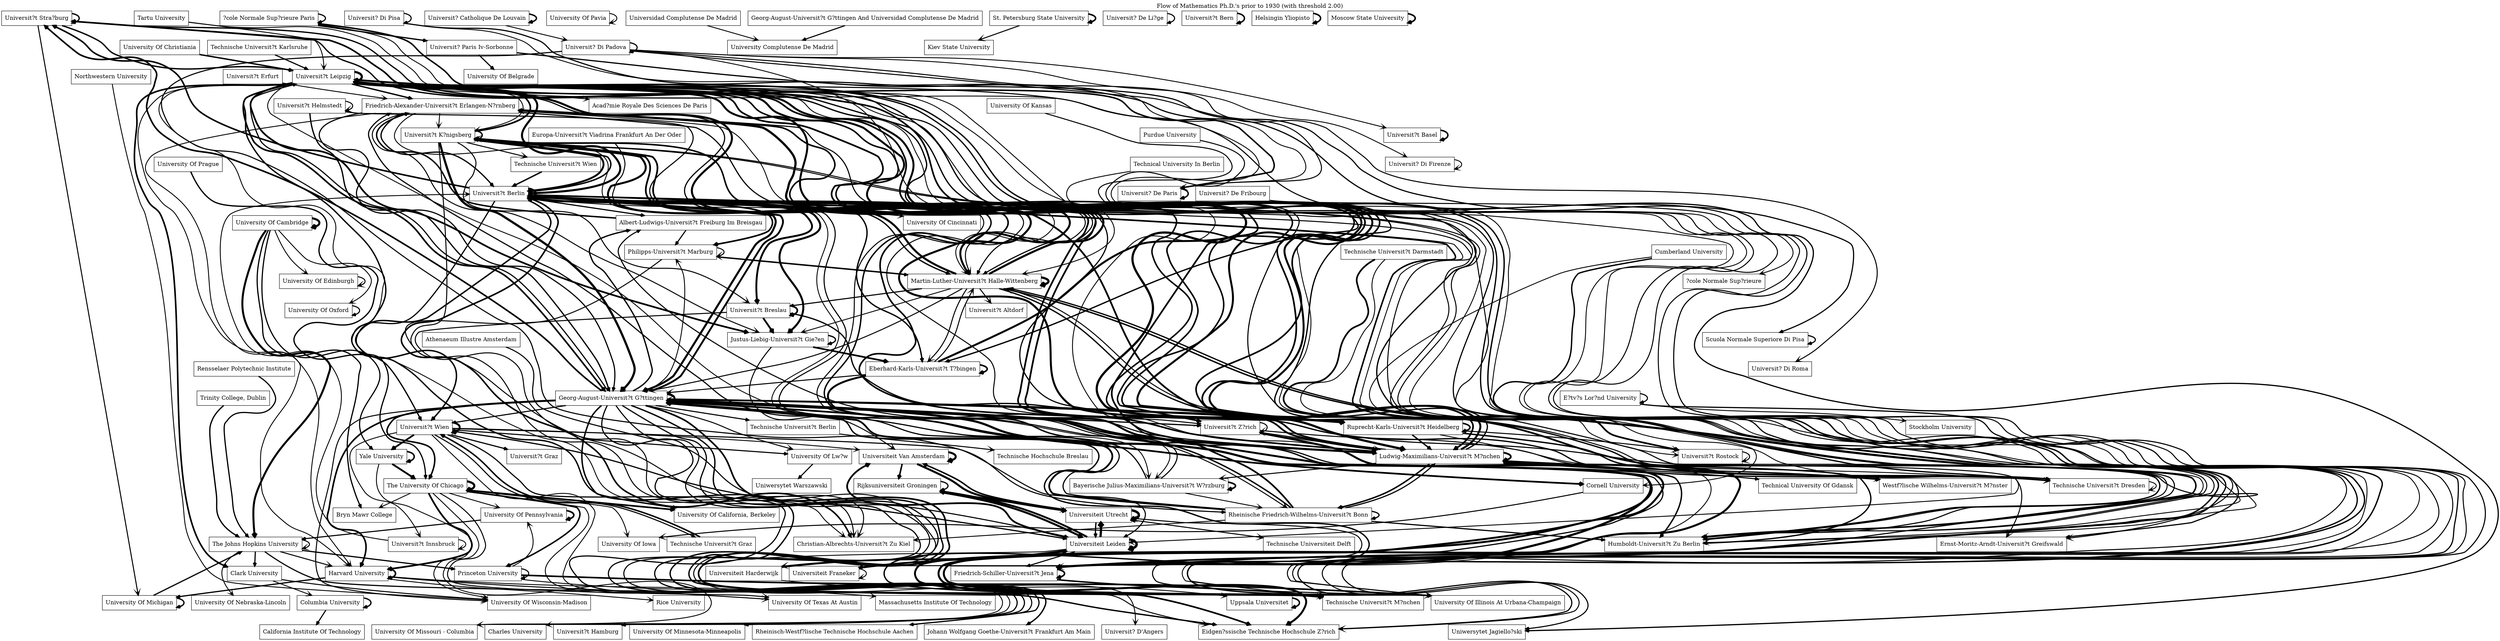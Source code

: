 digraph transition {
 node[shape="rectangle"];
 edge[arrowhead="vee", arrowsize=0.8, weight=0.1]; 
 labelloc="t"; 
 label="Flow of Mathematics Ph.D.'s prior to 1930 (with threshold 2.00)"; 
  "The University Of Chicago" -> "University Of Pennsylvania" [penwidth = 2.1];
  "The Johns Hopkins University" -> "University Of Nebraska-Lincoln" [penwidth = 2.1];
  "Yale University" -> "University Of Missouri - Columbia" [penwidth = 2.1];
  "The University Of Chicago" -> "University Of Missouri - Columbia" [penwidth = 2.1];
  "The University Of Chicago" -> "Bryn Mawr College" [penwidth = 2.1];
  "Northwestern University" -> "University Of Wisconsin-Madison" [penwidth = 2.1];
  "The University Of Chicago" -> "University Of Wisconsin-Madison" [penwidth = 2.1];
  "University Of Cambridge" -> "University Of Edinburgh" [penwidth = 2.1];
  "E?tv?s Lor?nd University" -> "Stockholm University" [penwidth = 2.1];
  "Friedrich-Alexander-Universit?t Erlangen-N?rnberg" -> "Universit?t K?nigsberg" [penwidth = 2.1];
  "Princeton University" -> "University Of Pennsylvania" [penwidth = 2.1];
  "Cumberland University" -> "Cornell University" [penwidth = 2.1];
  "Universit?t Berlin" -> "University Of Cincinnati" [penwidth = 2.1];
  "University Of Pavia" -> "University Of Pavia" [penwidth = 2.1];
  "Harvard University" -> "Massachusetts Institute Of Technology" [penwidth = 2.1];
  "The University Of Chicago" -> "University Of Iowa" [penwidth = 2.1];
  "Humboldt-Universit?t Zu Berlin" -> "Universit?t Berlin" [penwidth = 2.1];
  "Princeton University" -> "Massachusetts Institute Of Technology" [penwidth = 2.1];
  "Rheinische Friedrich-Wilhelms-Universit?t Bonn" -> "Christian-Albrechts-Universit?t Zu Kiel" [penwidth = 2.1];
  "Universit?t Leipzig" -> "Christian-Albrechts-Universit?t Zu Kiel" [penwidth = 2.1];
  "Universit?t Innsbruck" -> "Universit?t Berlin" [penwidth = 2.1];
  "Universit?t Leipzig" -> "Universit?t Rostock" [penwidth = 2.1];
  "Universit?t Leipzig" -> "Acad?mie Royale Des Sciences De Paris" [penwidth = 2.1];
  "Harvard University" -> "Rice University" [penwidth = 2.1];
  "Universit?t Z?rich" -> "Ludwig-Maximilians-Universit?t M?nchen" [penwidth = 2.1];
  "Ludwig-Maximilians-Universit?t M?nchen" -> "Westf?lische Wilhelms-Universit?t M?nster" [penwidth = 2.1];
  "Universit?t Leipzig" -> "Bayerische Julius-Maximilians-Universit?t W?rzburg" [penwidth = 2.1];
  "Universit?t Innsbruck" -> "Universit?t Innsbruck" [penwidth = 2.1];
  "Ludwig-Maximilians-Universit?t M?nchen" -> "Technische Universit?t Dresden" [penwidth = 2.1];
  "Martin-Luther-Universit?t Halle-Wittenberg" -> "Justus-Liebig-Universit?t Gie?en" [penwidth = 2.1];
  "Technical University In Berlin" -> "Technische Universit?t M?nchen" [penwidth = 2.1];
  "Bayerische Julius-Maximilians-Universit?t W?rzburg" -> "Rheinische Friedrich-Wilhelms-Universit?t Bonn" [penwidth = 2.1];
  "Technische Universit?t Darmstadt" -> "Technische Universit?t Dresden" [penwidth = 2.1];
  "Friedrich-Alexander-Universit?t Erlangen-N?rnberg" -> "Harvard University" [penwidth = 2.1];
  "Humboldt-Universit?t Zu Berlin" -> "Universit?t Leipzig" [penwidth = 2.1];
  "Tartu University" -> "Humboldt-Universit?t Zu Berlin" [penwidth = 2.1];
  "Universit?t Leipzig" -> "Harvard University" [penwidth = 2.1];
  "Universit?t Erfurt" -> "Friedrich-Alexander-Universit?t Erlangen-N?rnberg" [penwidth = 2.1];
  "University Of Cambridge" -> "University Of Oxford" [penwidth = 2.1];
  "Ludwig-Maximilians-Universit?t M?nchen" -> "Universit?t Z?rich" [penwidth = 2.1];
  "Universit?t Leipzig" -> "Universit?t K?nigsberg" [penwidth = 2.1];
  "Clark University" -> "Columbia University" [penwidth = 2.1];
  "Universit?t Wien" -> "Universiteit Van Amsterdam" [penwidth = 2.1];
  "Rijksuniversiteit Groningen" -> "Universiteit Utrecht" [penwidth = 2.1];
  "Universit?t Leipzig" -> "Technische Universit?t M?nchen" [penwidth = 2.1];
  "Friedrich-Alexander-Universit?t Erlangen-N?rnberg" -> "Martin-Luther-Universit?t Halle-Wittenberg" [penwidth = 2.1];
  "Universit? Catholique De Louvain" -> "Universit? Di Padova" [penwidth = 2.1];
  "Universiteit Leiden" -> "Universit? D'Angers" [penwidth = 2.1];
  "Universit?t Berlin" -> "Bayerische Julius-Maximilians-Universit?t W?rzburg" [penwidth = 2.1];
  "Martin-Luther-Universit?t Halle-Wittenberg" -> "Philipps-Universit?t Marburg" [penwidth = 2.1];
  "Universit? Di Padova" -> "Martin-Luther-Universit?t Halle-Wittenberg" [penwidth = 2.1];
  "Universit? Di Padova" -> "Universit?t Basel" [penwidth = 2.1];
  "Universiteit Franeker" -> "Universiteit Franeker" [penwidth = 2.1];
  "Universit? Di Firenze" -> "Universit? Di Firenze" [penwidth = 2.1];
  "Ruprecht-Karls-Universit?t Heidelberg" -> "Universiteit Leiden" [penwidth = 2.1];
  "Universiteit Harderwijk" -> "Uppsala Universitet" [penwidth = 2.1];
  "Tartu University" -> "Universit?t Leipzig" [penwidth = 2.1];
  "Universit?t Wien" -> "Charles University" [penwidth = 2.1];
  "Friedrich-Schiller-Universit?t Jena" -> "Friedrich-Alexander-Universit?t Erlangen-N?rnberg" [penwidth = 2.1];
  "Universidad Complutense De Madrid" -> "University Complutense De Madrid" [penwidth = 2.1];
  "Technische Universit?t Dresden" -> "Technische Universit?t Dresden" [penwidth = 2.1];
  "Ruprecht-Karls-Universit?t Heidelberg" -> "Georg-August-Universit?t G?ttingen" [penwidth = 2.1];
  "?cole Normale Sup?rieure Paris" -> "?cole Normale Sup?rieure" [penwidth = 2.1];
  "Universit? Di Padova" -> "Universit? Di Firenze" [penwidth = 2.1];
  "Universit?t Wien" -> "Universit?t Innsbruck" [penwidth = 2.1];
  "Georg-August-Universit?t G?ttingen" -> "Philipps-Universit?t Marburg" [penwidth = 2.1];
  "Universit? Di Pisa" -> "Universit? De Paris" [penwidth = 2.1];
  "The University Of Chicago" -> "University Of Texas At Austin" [penwidth = 2.4];
  "University Of Kansas" -> "University Of Illinois At Urbana-Champaign" [penwidth = 2.4];
  "Purdue University" -> "University Of Illinois At Urbana-Champaign" [penwidth = 2.4];
  "Universit?t Stra?burg" -> "University Of Michigan" [penwidth = 2.4];
  "Georg-August-Universit?t G?ttingen" -> "University Of Wisconsin-Madison" [penwidth = 2.4];
  "Clark University" -> "University Of Wisconsin-Madison" [penwidth = 2.4];
  "Cornell University" -> "University Of Iowa" [penwidth = 2.4];
  "Philipps-Universit?t Marburg" -> "Christian-Albrechts-Universit?t Zu Kiel" [penwidth = 2.4];
  "Universit?t Berlin" -> "Rheinische Friedrich-Wilhelms-Universit?t Bonn" [penwidth = 2.4];
  "Universit?t Rostock" -> "Universit?t Rostock" [penwidth = 2.4];
  "Universit?t Z?rich" -> "Ernst-Moritz-Arndt-Universit?t Greifswald" [penwidth = 2.4];
  "Ludwig-Maximilians-Universit?t M?nchen" -> "Bayerische Julius-Maximilians-Universit?t W?rzburg" [penwidth = 2.4];
  "Humboldt-Universit?t Zu Berlin" -> "Martin-Luther-Universit?t Halle-Wittenberg" [penwidth = 2.4];
  "Universit?t Berlin" -> "Friedrich-Schiller-Universit?t Jena" [penwidth = 2.4];
  "Universit?t Breslau" -> "Christian-Albrechts-Universit?t Zu Kiel" [penwidth = 2.4];
  "Universit?t K?nigsberg" -> "Humboldt-Universit?t Zu Berlin" [penwidth = 2.4];
  "Technische Universit?t Berlin" -> "Technische Hochschule Breslau" [penwidth = 2.4];
  "St. Petersburg State University" -> "Kiev State University" [penwidth = 2.4];
  "Georg-August-Universit?t G?ttingen" -> "University Of Lw?w" [penwidth = 2.4];
  "Universit?t K?nigsberg" -> "Technische Universit?t Wien" [penwidth = 2.4];
  "Harvard University" -> "University Of Texas At Austin" [penwidth = 2.4];
  "Humboldt-Universit?t Zu Berlin" -> "Universit?t K?nigsberg" [penwidth = 2.4];
  "Universit?t Berlin" -> "Ernst-Moritz-Arndt-Universit?t Greifswald" [penwidth = 2.4];
  "Universit? De Fribourg" -> "Eidgen?ssische Technische Hochschule Z?rich" [penwidth = 2.4];
  "Universit?t K?nigsberg" -> "Eidgen?ssische Technische Hochschule Z?rich" [penwidth = 2.4];
  "Universiteit Franeker" -> "Universiteit Utrecht" [penwidth = 2.4];
  "Universiteit Utrecht" -> "Technische Universiteit Delft" [penwidth = 2.4];
  "Universit?t Z?rich" -> "Universit?t Z?rich" [penwidth = 2.4];
  "University Of Edinburgh" -> "University Of Edinburgh" [penwidth = 2.4];
  "Universiteit Leiden" -> "Universiteit Harderwijk" [penwidth = 2.4];
  "Ruprecht-Karls-Universit?t Heidelberg" -> "Universit?t Rostock" [penwidth = 2.4];
  "Philipps-Universit?t Marburg" -> "Philipps-Universit?t Marburg" [penwidth = 2.4];
  "Martin-Luther-Universit?t Halle-Wittenberg" -> "Universit?t Altdorf" [penwidth = 2.4];
  "Universit?t Helmstedt" -> "Universit?t Helmstedt" [penwidth = 2.4];
  "Universit?t Berlin" -> "Universit?t Z?rich" [penwidth = 2.4];
  "Eberhard-Karls-Universit?t T?bingen" -> "Martin-Luther-Universit?t Halle-Wittenberg" [penwidth = 2.4];
  "Justus-Liebig-Universit?t Gie?en" -> "Universiteit Van Amsterdam" [penwidth = 2.4];
  "Universit? Di Padova" -> "Universit? Di Roma" [penwidth = 2.4];
  "Martin-Luther-Universit?t Halle-Wittenberg" -> "Eberhard-Karls-Universit?t T?bingen" [penwidth = 2.4];
  "Martin-Luther-Universit?t Halle-Wittenberg" -> "Georg-August-Universit?t G?ttingen" [penwidth = 2.4];
  "Eberhard-Karls-Universit?t T?bingen" -> "Georg-August-Universit?t G?ttingen" [penwidth = 2.4];
  "Europa-Universit?t Viadrina Frankfurt An Der Oder" -> "Martin-Luther-Universit?t Halle-Wittenberg" [penwidth = 2.4];
  "Universit?t K?nigsberg" -> "Universit?t Breslau" [penwidth = 2.4];
  "The Johns Hopkins University" -> "The Johns Hopkins University" [penwidth = 2.4];
  "Friedrich-Alexander-Universit?t Erlangen-N?rnberg" -> "Justus-Liebig-Universit?t Gie?en" [penwidth = 2.4];
  "The Johns Hopkins University" -> "Harvard University" [penwidth = 2.4];
  "Universit? Di Padova" -> "Universit? De Paris" [penwidth = 2.4];
  "Georg-August-Universit?t G?ttingen" -> "University Of Illinois At Urbana-Champaign" [penwidth = 2.6];
  "Georg-August-Universit?t G?ttingen" -> "University Of Minnesota-Minneapolis" [penwidth = 2.6];
  "University Of Lw?w" -> "Uniwersytet Warszawski" [penwidth = 2.6];
  "Philipps-Universit?t Marburg" -> "Martin-Luther-Universit?t Halle-Wittenberg" [penwidth = 2.6];
  "University Of Pennsylvania" -> "The Johns Hopkins University" [penwidth = 2.6];
  "E?tv?s Lor?nd University" -> "E?tv?s Lor?nd University" [penwidth = 2.6];
  "Albert-Ludwigs-Universit?t Freiburg Im Breisgau" -> "Philipps-Universit?t Marburg" [penwidth = 2.6];
  "Georg-August-Universit?t G?ttingen" -> "Technische Universit?t Berlin" [penwidth = 2.6];
  "Universit?t Leipzig" -> "Uniwersytet Jagiello?ski" [penwidth = 2.6];
  "Universit?t Wien" -> "Rheinische Friedrich-Wilhelms-Universit?t Bonn" [penwidth = 2.6];
  "Westf?lische Wilhelms-Universit?t M?nster" -> "Ludwig-Maximilians-Universit?t M?nchen" [penwidth = 2.6];
  "Friedrich-Alexander-Universit?t Erlangen-N?rnberg" -> "Humboldt-Universit?t Zu Berlin" [penwidth = 2.6];
  "Ludwig-Maximilians-Universit?t M?nchen" -> "Technical University Of Gdansk" [penwidth = 2.6];
  "Georg-August-Universit?t G?ttingen" -> "Universit?t Wien" [penwidth = 2.6];
  "Universit?t Wien" -> "Technische Universit?t Graz" [penwidth = 2.6];
  "Ludwig-Maximilians-Universit?t M?nchen" -> "Albert-Ludwigs-Universit?t Freiburg Im Breisgau" [penwidth = 2.6];
  "Martin-Luther-Universit?t Halle-Wittenberg" -> "Universit?t Breslau" [penwidth = 2.6];
  "Universit? De Li?ge" -> "Universit? De Li?ge" [penwidth = 2.6];
  "Universit? Di Padova" -> "Universiteit Leiden" [penwidth = 2.6];
  "University Of Oxford" -> "University Of Oxford" [penwidth = 2.6];
  "Bayerische Julius-Maximilians-Universit?t W?rzburg" -> "Universit?t Berlin" [penwidth = 2.6];
  "Universiteit Leiden" -> "Friedrich-Schiller-Universit?t Jena" [penwidth = 2.6];
  "Universit?t Helmstedt" -> "Martin-Luther-Universit?t Halle-Wittenberg" [penwidth = 2.6];
  "Athenaeum Illustre Amsterdam" -> "Universiteit Leiden" [penwidth = 2.6];
  "Universit? Di Pisa" -> "Universit? Di Pisa" [penwidth = 2.6];
  "Columbia University" -> "California Institute Of Technology" [penwidth = 2.6];
  "Universit?t Wien" -> "University Of Lw?w" [penwidth = 2.6];
  "Georg-August-Universit?t G?ttingen And Universidad Complutense De Madrid" -> "University Complutense De Madrid" [penwidth = 2.6];
  "Universiteit Franeker" -> "Universiteit Leiden" [penwidth = 2.6];
  "Princeton University" -> "Princeton University" [penwidth = 2.6];
  "The Johns Hopkins University" -> "University Of Illinois At Urbana-Champaign" [penwidth = 2.8];
  "The Johns Hopkins University" -> "Clark University" [penwidth = 2.8];
  "University Of Cambridge" -> "Yale University" [penwidth = 2.8];
  "Georg-August-Universit?t G?ttingen" -> "Universit?t Hamburg" [penwidth = 2.8];
  "Universit? Paris Iv-Sorbonne" -> "University Of Belgrade" [penwidth = 2.8];
  "Universit?t Berlin" -> "Albert-Ludwigs-Universit?t Freiburg Im Breisgau" [penwidth = 2.8];
  "Universit?t Leipzig" -> "Ernst-Moritz-Arndt-Universit?t Greifswald" [penwidth = 2.8];
  "Universit?t Wien" -> "Universit?t Hamburg" [penwidth = 2.8];
  "Universit? Di Pisa" -> "Scuola Normale Superiore Di Pisa" [penwidth = 2.8];
  "Friedrich-Alexander-Universit?t Erlangen-N?rnberg" -> "Technische Universit?t M?nchen" [penwidth = 2.8];
  "Rheinische Friedrich-Wilhelms-Universit?t Bonn" -> "Ludwig-Maximilians-Universit?t M?nchen" [penwidth = 2.8];
  "Technische Universit?t Karlsruhe" -> "Universit?t Leipzig" [penwidth = 2.8];
  "Rheinische Friedrich-Wilhelms-Universit?t Bonn" -> "Friedrich-Alexander-Universit?t Erlangen-N?rnberg" [penwidth = 2.8];
  "E?tv?s Lor?nd University" -> "Eidgen?ssische Technische Hochschule Z?rich" [penwidth = 2.8];
  "Universit?t Wien" -> "Universit?t Graz" [penwidth = 2.8];
  "?cole Normale Sup?rieure Paris" -> "?cole Normale Sup?rieure Paris" [penwidth = 2.8];
  "Universit?t Leipzig" -> "Martin-Luther-Universit?t Halle-Wittenberg" [penwidth = 2.8];
  "Friedrich-Alexander-Universit?t Erlangen-N?rnberg" -> "Georg-August-Universit?t G?ttingen" [penwidth = 2.8];
  "Georg-August-Universit?t G?ttingen" -> "Universit?t Leipzig" [penwidth = 2.8];
  "Bayerische Julius-Maximilians-Universit?t W?rzburg" -> "Georg-August-Universit?t G?ttingen" [penwidth = 2.8];
  "Scuola Normale Superiore Di Pisa" -> "Scuola Normale Superiore Di Pisa" [penwidth = 2.8];
  "Rheinische Friedrich-Wilhelms-Universit?t Bonn" -> "Humboldt-Universit?t Zu Berlin" [penwidth = 2.8];
  "Universit? Di Padova" -> "Universit? Di Padova" [penwidth = 2.8];
  "Universit?t Berlin" -> "The University Of Chicago" [penwidth = 2.9];
  "Harvard University" -> "University Of Michigan" [penwidth = 2.9];
  "The Johns Hopkins University" -> "Princeton University" [penwidth = 2.9];
  "University Of Cambridge" -> "Bryn Mawr College" [penwidth = 2.9];
  "University Of Michigan" -> "The Johns Hopkins University" [penwidth = 2.9];
  "Universit? Paris Iv-Sorbonne" -> "Uniwersytet Jagiello?ski" [penwidth = 2.9];
  "Rheinische Friedrich-Wilhelms-Universit?t Bonn" -> "Rheinische Friedrich-Wilhelms-Universit?t Bonn" [penwidth = 2.9];
  "Georg-August-Universit?t G?ttingen" -> "Universit?t Z?rich" [penwidth = 2.9];
  "Universit?t Wien" -> "Universiteit Leiden" [penwidth = 2.9];
  "Georg-August-Universit?t G?ttingen" -> "Rheinisch-Westf?lische Technische Hochschule Aachen" [penwidth = 2.9];
  "Rijksuniversiteit Groningen" -> "Rijksuniversiteit Groningen" [penwidth = 2.9];
  "Rensselaer Polytechnic Institute" -> "The Johns Hopkins University" [penwidth = 2.9];
  "Trinity College, Dublin" -> "The Johns Hopkins University" [penwidth = 3.1];
  "Friedrich-Alexander-Universit?t Erlangen-N?rnberg" -> "Universit?t Berlin" [penwidth = 3.1];
  "?cole Normale Sup?rieure Paris" -> "Universit? Paris Iv-Sorbonne" [penwidth = 3.1];
  "Ludwig-Maximilians-Universit?t M?nchen" -> "Universit?t Stra?burg" [penwidth = 3.1];
  "Universit?t Leipzig" -> "Technische Universit?t Dresden" [penwidth = 3.1];
  "Universit?t Breslau" -> "Technische Universit?t Dresden" [penwidth = 3.1];
  "Columbia University" -> "Columbia University" [penwidth = 3.1];
  "Justus-Liebig-Universit?t Gie?en" -> "Justus-Liebig-Universit?t Gie?en" [penwidth = 3.1];
  "Friedrich-Schiller-Universit?t Jena" -> "Martin-Luther-Universit?t Halle-Wittenberg" [penwidth = 3.1];
  "University Of Prague" -> "Universit?t Wien" [penwidth = 3.1];
  "Universiteit Utrecht" -> "Universiteit Leiden" [penwidth = 3.1];
  "Universit?t Leipzig" -> "Friedrich-Schiller-Universit?t Jena" [penwidth = 3.1];
  "Universit?t Helmstedt" -> "Georg-August-Universit?t G?ttingen" [penwidth = 3.1];
  "Ludwig-Maximilians-Universit?t M?nchen" -> "Humboldt-Universit?t Zu Berlin" [penwidth = 3.2];
  "Universit?t Berlin" -> "Martin-Luther-Universit?t Halle-Wittenberg" [penwidth = 3.2];
  "Georg-August-Universit?t G?ttingen" -> "Albert-Ludwigs-Universit?t Freiburg Im Breisgau" [penwidth = 3.2];
  "University Of Michigan" -> "University Of Michigan" [penwidth = 3.2];
  "Universit?t Stra?burg" -> "Universit?t Stra?burg" [penwidth = 3.2];
  "Martin-Luther-Universit?t Halle-Wittenberg" -> "Humboldt-Universit?t Zu Berlin" [penwidth = 3.2];
  "Universit?t Stra?burg" -> "Eberhard-Karls-Universit?t T?bingen" [penwidth = 3.2];
  "Cumberland University" -> "University Of Illinois At Urbana-Champaign" [penwidth = 3.3];
  "Ruprecht-Karls-Universit?t Heidelberg" -> "Technische Universit?t Dresden" [penwidth = 3.3];
  "Georg-August-Universit?t G?ttingen" -> "Johann Wolfgang Goethe-Universit?t Frankfurt Am Main" [penwidth = 3.3];
  "Georg-August-Universit?t G?ttingen" -> "Technische Universit?t M?nchen" [penwidth = 3.3];
  "Universit?t Stra?burg" -> "Universit?t Leipzig" [penwidth = 3.3];
  "Universit?t K?nigsberg" -> "Universit?t K?nigsberg" [penwidth = 3.3];
  "Universit?t Leipzig" -> "Eidgen?ssische Technische Hochschule Z?rich" [penwidth = 3.3];
  "Friedrich-Schiller-Universit?t Jena" -> "Universit?t Leipzig" [penwidth = 3.3];
  "Universit?t Leipzig" -> "Friedrich-Alexander-Universit?t Erlangen-N?rnberg" [penwidth = 3.3];
  "Universiteit Leiden" -> "Universiteit Franeker" [penwidth = 3.3];
  "Universit?t Berlin" -> "Eberhard-Karls-Universit?t T?bingen" [penwidth = 3.3];
  "Technische Universit?t Wien" -> "Universit?t Berlin" [penwidth = 3.4];
  "Ruprecht-Karls-Universit?t Heidelberg" -> "Ludwig-Maximilians-Universit?t M?nchen" [penwidth = 3.4];
  "Rheinische Friedrich-Wilhelms-Universit?t Bonn" -> "Universit?t Berlin" [penwidth = 3.4];
  "Universit? Catholique De Louvain" -> "Universit? Catholique De Louvain" [penwidth = 3.4];
  "Georg-August-Universit?t G?ttingen" -> "Humboldt-Universit?t Zu Berlin" [penwidth = 3.4];
  "Universit? De Paris" -> "Universit? De Paris" [penwidth = 3.4];
  "University Of Christiania" -> "Universit?t Leipzig" [penwidth = 3.4];
  "Georg-August-Universit?t G?ttingen" -> "University Of California, Berkeley" [penwidth = 3.5];
  "Albert-Ludwigs-Universit?t Freiburg Im Breisgau" -> "Friedrich-Alexander-Universit?t Erlangen-N?rnberg" [penwidth = 3.5];
  "Universit?t Berlin" -> "Universit?t K?nigsberg" [penwidth = 3.5];
  "Martin-Luther-Universit?t Halle-Wittenberg" -> "Friedrich-Schiller-Universit?t Jena" [penwidth = 3.5];
  "Universit?t Berlin" -> "Universit?t Wien" [penwidth = 3.5];
  "Universit?t Bern" -> "Universit?t Bern" [penwidth = 3.5];
  "The University Of Chicago" -> "Princeton University" [penwidth = 3.6];
  "Technische Universit?t Graz" -> "Universit?t Wien" [penwidth = 3.6];
  "Ludwig-Maximilians-Universit?t M?nchen" -> "Rheinische Friedrich-Wilhelms-Universit?t Bonn" [penwidth = 3.6];
  "Friedrich-Schiller-Universit?t Jena" -> "Technische Universit?t M?nchen" [penwidth = 3.6];
  "Yale University" -> "Yale University" [penwidth = 3.6];
  "Uppsala Universitet" -> "Uppsala Universitet" [penwidth = 3.6];
  "Georg-August-Universit?t G?ttingen" -> "Ludwig-Maximilians-Universit?t M?nchen" [penwidth = 3.6];
  "?cole Normale Sup?rieure Paris" -> "Universit? De Paris" [penwidth = 3.6];
  "Universit?t Basel" -> "Universit?t Basel" [penwidth = 3.6];
  "Universiteit Utrecht" -> "Universiteit Van Amsterdam" [penwidth = 3.6];
  "Ruprecht-Karls-Universit?t Heidelberg" -> "Ruprecht-Karls-Universit?t Heidelberg" [penwidth = 3.6];
  "Georg-August-Universit?t G?ttingen" -> "The University Of Chicago" [penwidth = 3.7];
  "Universit?t K?nigsberg" -> "Ruprecht-Karls-Universit?t Heidelberg" [penwidth = 3.7];
  "Helsingin Yliopisto" -> "Helsingin Yliopisto" [penwidth = 3.7];
  "Universit?t Leipzig" -> "Universit?t Z?rich" [penwidth = 3.7];
  "Universiteit Van Amsterdam" -> "Rijksuniversiteit Groningen" [penwidth = 3.7];
  "Universit?t Berlin" -> "Humboldt-Universit?t Zu Berlin" [penwidth = 3.7];
  "St. Petersburg State University" -> "St. Petersburg State University" [penwidth = 3.7];
  "Eberhard-Karls-Universit?t T?bingen" -> "Eberhard-Karls-Universit?t T?bingen" [penwidth = 3.8];
  "Moscow State University" -> "Moscow State University" [penwidth = 3.8];
  "Universit?t Berlin" -> "Christian-Albrechts-Universit?t Zu Kiel" [penwidth = 3.8];
  "Ruprecht-Karls-Universit?t Heidelberg" -> "Friedrich-Alexander-Universit?t Erlangen-N?rnberg" [penwidth = 3.8];
  "Universiteit Utrecht" -> "Rijksuniversiteit Groningen" [penwidth = 3.8];
  "Universit?t Berlin" -> "Universit?t Stra?burg" [penwidth = 3.8];
  "Friedrich-Schiller-Universit?t Jena" -> "Friedrich-Schiller-Universit?t Jena" [penwidth = 3.8];
  "Princeton University" -> "University Of Illinois At Urbana-Champaign" [penwidth = 3.9];
  "Universit?t Berlin" -> "Philipps-Universit?t Marburg" [penwidth = 3.9];
  "Bayerische Julius-Maximilians-Universit?t W?rzburg" -> "Bayerische Julius-Maximilians-Universit?t W?rzburg" [penwidth = 3.9];
  "Harvard University" -> "Harvard University" [penwidth = 3.9];
  "Universit?t Leipzig" -> "Clark University" [penwidth = 3.9];
  "Georg-August-Universit?t G?ttingen" -> "Harvard University" [penwidth = 3.9];
  "Ludwig-Maximilians-Universit?t M?nchen" -> "Universit?t Berlin" [penwidth = 3.9];
  "Georg-August-Universit?t G?ttingen" -> "Universit?t Stra?burg" [penwidth = 3.9];
  "University Of Pennsylvania" -> "University Of Pennsylvania" [penwidth = 4.0];
  "Ruprecht-Karls-Universit?t Heidelberg" -> "Universit?t Stra?burg" [penwidth = 4.0];
  "Universit?t K?nigsberg" -> "Universit?t Leipzig" [penwidth = 4.0];
  "The University Of Chicago" -> "University Of California, Berkeley" [penwidth = 4.0];
  "Georg-August-Universit?t G?ttingen" -> "Eidgen?ssische Technische Hochschule Z?rich" [penwidth = 4.0];
  "Universit?t Leipzig" -> "Georg-August-Universit?t G?ttingen" [penwidth = 4.0];
  "Technische Universit?t Darmstadt" -> "Universit?t Rostock" [penwidth = 4.1];
  "Universit?t Wien" -> "Yale University" [penwidth = 4.1];
  "Universit?t Leipzig" -> "Ludwig-Maximilians-Universit?t M?nchen" [penwidth = 4.1];
  "Rheinische Friedrich-Wilhelms-Universit?t Bonn" -> "Universit?t Leipzig" [penwidth = 4.1];
  "Justus-Liebig-Universit?t Gie?en" -> "Eberhard-Karls-Universit?t T?bingen" [penwidth = 4.1];
  "Universit?t Breslau" -> "Universit?t Breslau" [penwidth = 4.1];
  "Universiteit Harderwijk" -> "Universiteit Leiden" [penwidth = 4.2];
  "The University Of Chicago" -> "Harvard University" [penwidth = 4.2];
  "Universit?t Leipzig" -> "Justus-Liebig-Universit?t Gie?en" [penwidth = 4.2];
  "Ludwig-Maximilians-Universit?t M?nchen" -> "Universit?t K?nigsberg" [penwidth = 4.2];
  "Georg-August-Universit?t G?ttingen" -> "Cornell University" [penwidth = 4.2];
  "Universit?t K?nigsberg" -> "Ludwig-Maximilians-Universit?t M?nchen" [penwidth = 4.2];
  "Ludwig-Maximilians-Universit?t M?nchen" -> "Ludwig-Maximilians-Universit?t M?nchen" [penwidth = 4.3];
  "Georg-August-Universit?t G?ttingen" -> "Ruprecht-Karls-Universit?t Heidelberg" [penwidth = 4.3];
  "Universit?t Berlin" -> "Westf?lische Wilhelms-Universit?t M?nster" [penwidth = 4.3];
  "Rheinische Friedrich-Wilhelms-Universit?t Bonn" -> "Georg-August-Universit?t G?ttingen" [penwidth = 4.3];
  "Universiteit Leiden" -> "Universiteit Van Amsterdam" [penwidth = 4.3];
  "Yale University" -> "The University Of Chicago" [penwidth = 4.4];
  "Universit?t Breslau" -> "Justus-Liebig-Universit?t Gie?en" [penwidth = 4.4];
  "Universiteit Leiden" -> "Rijksuniversiteit Groningen" [penwidth = 4.5];
  "Georg-August-Universit?t G?ttingen" -> "Universit?t Berlin" [penwidth = 4.5];
  "Universit?t Berlin" -> "Universit?t Breslau" [penwidth = 4.6];
  "Universit?t K?nigsberg" -> "Universit?t Berlin" [penwidth = 4.6];
  "Eberhard-Karls-Universit?t T?bingen" -> "Technische Universit?t M?nchen" [penwidth = 4.7];
  "Ludwig-Maximilians-Universit?t M?nchen" -> "Georg-August-Universit?t G?ttingen" [penwidth = 4.7];
  "Ludwig-Maximilians-Universit?t M?nchen" -> "Universit?t Leipzig" [penwidth = 4.8];
  "Ruprecht-Karls-Universit?t Heidelberg" -> "Universit?t Leipzig" [penwidth = 4.8];
  "Georg-August-Universit?t G?ttingen" -> "Georg-August-Universit?t G?ttingen" [penwidth = 4.8];
  "Universit?t Z?rich" -> "Eidgen?ssische Technische Hochschule Z?rich" [penwidth = 4.8];
  "Universit?t Wien" -> "Universit?t Wien" [penwidth = 4.8];
  "Eberhard-Karls-Universit?t T?bingen" -> "Universit?t Leipzig" [penwidth = 4.8];
  "Universit?t Berlin" -> "Ruprecht-Karls-Universit?t Heidelberg" [penwidth = 4.9];
  "Universiteit Van Amsterdam" -> "Universiteit Utrecht" [penwidth = 4.9];
  "Universit?t Berlin" -> "Justus-Liebig-Universit?t Gie?en" [penwidth = 4.9];
  "University Of Cambridge" -> "The Johns Hopkins University" [penwidth = 4.9];
  "Martin-Luther-Universit?t Halle-Wittenberg" -> "Universit?t Berlin" [penwidth = 4.9];
  "Universit?t K?nigsberg" -> "Martin-Luther-Universit?t Halle-Wittenberg" [penwidth = 4.9];
  "Ludwig-Maximilians-Universit?t M?nchen" -> "Technische Universit?t M?nchen" [penwidth = 4.9];
  "Rijksuniversiteit Groningen" -> "Universiteit Leiden" [penwidth = 4.9];
  "Universiteit Van Amsterdam" -> "Universiteit Van Amsterdam" [penwidth = 5.0];
  "Universit?t Berlin" -> "Georg-August-Universit?t G?ttingen" [penwidth = 5.0];
  "University Of Cambridge" -> "University Of Cambridge" [penwidth = 5.0];
  "Martin-Luther-Universit?t Halle-Wittenberg" -> "Universit?t Leipzig" [penwidth = 5.0];
  "Universit?t Berlin" -> "Universit?t Leipzig" [penwidth = 5.0];
  "The University Of Chicago" -> "The University Of Chicago" [penwidth = 5.2];
  "Universit?t Leipzig" -> "Universit?t Leipzig" [penwidth = 5.3];
  "Martin-Luther-Universit?t Halle-Wittenberg" -> "Martin-Luther-Universit?t Halle-Wittenberg" [penwidth = 5.3];
  "Georg-August-Universit?t G?ttingen" -> "Friedrich-Schiller-Universit?t Jena" [penwidth = 5.3];
  "Friedrich-Alexander-Universit?t Erlangen-N?rnberg" -> "Ludwig-Maximilians-Universit?t M?nchen" [penwidth = 5.4];
  "Universit?t K?nigsberg" -> "Georg-August-Universit?t G?ttingen" [penwidth = 5.4];
  "Universiteit Leiden" -> "Universiteit Utrecht" [penwidth = 5.5];
  "Universit?t Berlin" -> "Universit?t Berlin" [penwidth = 5.7];
  "Universiteit Utrecht" -> "Universiteit Utrecht" [penwidth = 5.9];
  "Universiteit Leiden" -> "Universiteit Leiden" [penwidth = 5.9];
}

